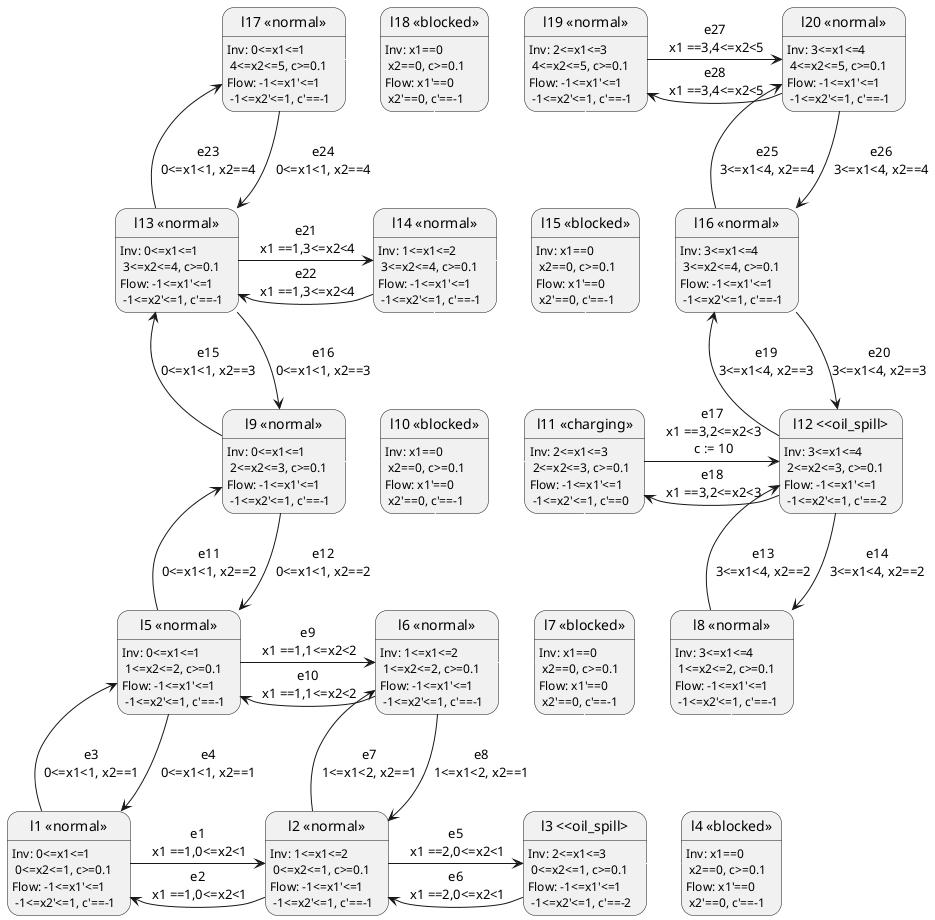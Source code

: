 @startuml unsat_model_17.puml
skinparam state {
  BackgroundColor<<normal>> White
  BackgroundColor<<barrier>> Red
  BackgroundColor<<oil_spill>> Yellow
  BackgroundColor<<charging>> Green
}

state "l1 <<normal>>" as loc1:Inv: 0<=x1<=1\n 0<=x2<=1, c>=0.1\nFlow: -1<=x1'<=1 \n -1<=x2'<=1, c'==-1
state "l2 <<normal>>" as loc2:Inv: 1<=x1<=2\n 0<=x2<=1, c>=0.1\nFlow: -1<=x1'<=1 \n -1<=x2'<=1, c'==-1
state "l3 <<oil_spill>" as loc3:Inv: 2<=x1<=3\n 0<=x2<=1, c>=0.1\nFlow: -1<=x1'<=1 \n -1<=x2'<=1, c'==-2
state "l4 <<blocked>>" as loc4:Inv: x1==0 \n x2==0, c>=0.1\nFlow: x1'==0 \n x2'==0, c'==-1
state "l5 <<normal>>" as loc5:Inv: 0<=x1<=1\n 1<=x2<=2, c>=0.1\nFlow: -1<=x1'<=1 \n -1<=x2'<=1, c'==-1
state "l6 <<normal>>" as loc6:Inv: 1<=x1<=2\n 1<=x2<=2, c>=0.1\nFlow: -1<=x1'<=1 \n -1<=x2'<=1, c'==-1
state "l7 <<blocked>>" as loc7:Inv: x1==0 \n x2==0, c>=0.1\nFlow: x1'==0 \n x2'==0, c'==-1
state "l8 <<normal>>" as loc8:Inv: 3<=x1<=4\n 1<=x2<=2, c>=0.1\nFlow: -1<=x1'<=1 \n -1<=x2'<=1, c'==-1
state "l9 <<normal>>" as loc9:Inv: 0<=x1<=1\n 2<=x2<=3, c>=0.1\nFlow: -1<=x1'<=1 \n -1<=x2'<=1, c'==-1
state "l10 <<blocked>>" as loc10:Inv: x1==0 \n x2==0, c>=0.1\nFlow: x1'==0 \n x2'==0, c'==-1
state "l11 <<charging>>" as loc11:Inv: 2<=x1<=3\n 2<=x2<=3, c>=0.1\nFlow: -1<=x1'<=1 \n -1<=x2'<=1, c'==0
state "l12 <<oil_spill>" as loc12:Inv: 3<=x1<=4\n 2<=x2<=3, c>=0.1\nFlow: -1<=x1'<=1 \n -1<=x2'<=1, c'==-2
state "l13 <<normal>>" as loc13:Inv: 0<=x1<=1\n 3<=x2<=4, c>=0.1\nFlow: -1<=x1'<=1 \n -1<=x2'<=1, c'==-1
state "l14 <<normal>>" as loc14:Inv: 1<=x1<=2\n 3<=x2<=4, c>=0.1\nFlow: -1<=x1'<=1 \n -1<=x2'<=1, c'==-1
state "l15 <<blocked>>" as loc15:Inv: x1==0 \n x2==0, c>=0.1\nFlow: x1'==0 \n x2'==0, c'==-1
state "l16 <<normal>>" as loc16:Inv: 3<=x1<=4\n 3<=x2<=4, c>=0.1\nFlow: -1<=x1'<=1 \n -1<=x2'<=1, c'==-1
state "l17 <<normal>>" as loc17:Inv: 0<=x1<=1\n 4<=x2<=5, c>=0.1\nFlow: -1<=x1'<=1 \n -1<=x2'<=1, c'==-1
state "l18 <<blocked>>" as loc18:Inv: x1==0 \n x2==0, c>=0.1\nFlow: x1'==0 \n x2'==0, c'==-1
state "l19 <<normal>>" as loc19:Inv: 2<=x1<=3\n 4<=x2<=5, c>=0.1\nFlow: -1<=x1'<=1 \n -1<=x2'<=1, c'==-1
state "l20 <<normal>>" as loc20:Inv: 3<=x1<=4\n 4<=x2<=5, c>=0.1\nFlow: -1<=x1'<=1 \n -1<=x2'<=1, c'==-1

loc1 -right-> loc2: e1\n x1 ==1,0<=x2<1
loc2 -left-> loc1: e2\n x1 ==1,0<=x2<1
loc1 -up-> loc5: e3\n0<=x1<1, x2==1
loc5 -down-> loc1: e4\n0<=x1<1, x2==1
loc2 -right-> loc3: e5\n x1 ==2,0<=x2<1
loc3 -left-> loc2: e6\n x1 ==2,0<=x2<1
loc2 -up-> loc6: e7\n1<=x1<2, x2==1
loc6 -down-> loc2: e8\n1<=x1<2, x2==1
loc3-right[#white]->loc4
loc3-up[#white]->loc7
loc4-up[#white]->loc8
loc5 -right-> loc6: e9\n x1 ==1,1<=x2<2
loc6 -left-> loc5: e10\n x1 ==1,1<=x2<2
loc5 -up-> loc9: e11\n0<=x1<1, x2==2
loc9 -down-> loc5: e12\n0<=x1<1, x2==2
loc6-right[#white]->loc7
loc6-up[#white]->loc10
loc7-right[#white]->loc8
loc7-up[#white]->loc11
loc8 -up-> loc12: e13\n3<=x1<4, x2==2
loc12 -down-> loc8: e14\n3<=x1<4, x2==2
loc9-right[#white]->loc10
loc9 -up-> loc13: e15\n0<=x1<1, x2==3
loc13 -down-> loc9: e16\n0<=x1<1, x2==3
loc10-right[#white]->loc11
loc10-up[#white]->loc14
loc11 -right-> loc12: e17\n x1 ==3,2<=x2<3\n c := 10
loc12 -left-> loc11: e18\n x1 ==3,2<=x2<3
loc11-up[#white]->loc15
loc12 -up-> loc16: e19\n3<=x1<4, x2==3
loc16 -down-> loc12: e20\n3<=x1<4, x2==3
loc13 -right-> loc14: e21\n x1 ==1,3<=x2<4
loc14 -left-> loc13: e22\n x1 ==1,3<=x2<4
loc13 -up-> loc17: e23\n0<=x1<1, x2==4
loc17 -down-> loc13: e24\n0<=x1<1, x2==4
loc14-right[#white]->loc15
loc14-up[#white]->loc18
loc15-right[#white]->loc16
loc15-up[#white]->loc19
loc16 -up-> loc20: e25\n3<=x1<4, x2==4
loc20 -down-> loc16: e26\n3<=x1<4, x2==4
loc17-right[#white]->loc18
loc18-right[#white]->loc19
loc19 -right-> loc20: e27\n x1 ==3,4<=x2<5
loc20 -left-> loc19: e28\n x1 ==3,4<=x2<5
@enduml
